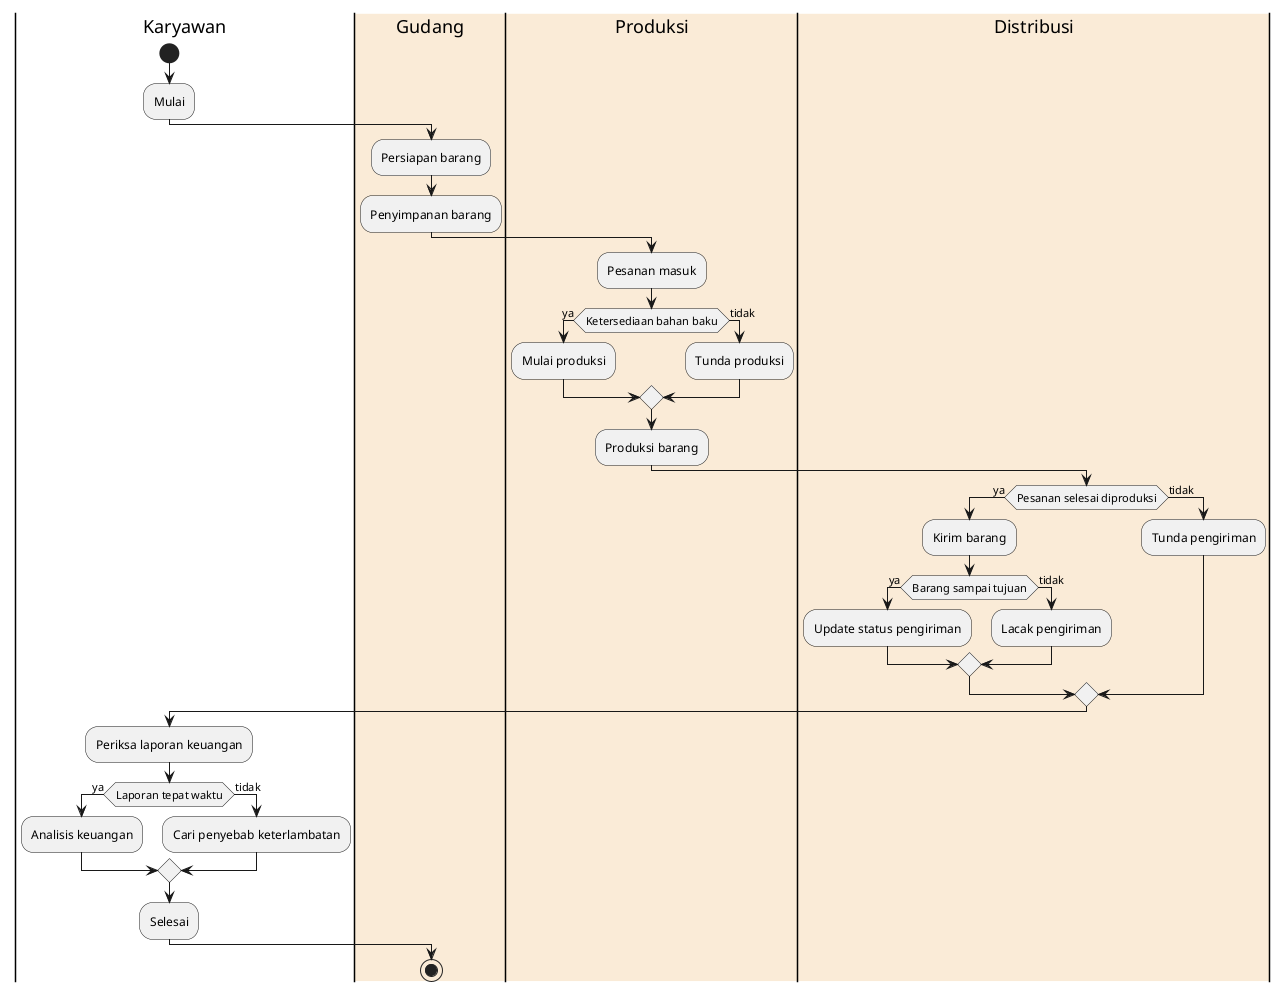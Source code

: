 @startuml diagram

|Karyawan|
start
:Mulai;
|#AntiqueWhite|Gudang|
:Persiapan barang;
:Penyimpanan barang;
|#AntiqueWhite|Produksi|
:Pesanan masuk;
if (Ketersediaan bahan baku) then (ya)
  :Mulai produksi;
else (tidak)
  :Tunda produksi;
endif
:Produksi barang;
|#AntiqueWhite|Distribusi|
if (Pesanan selesai diproduksi) then (ya)
  :Kirim barang;
  if (Barang sampai tujuan) then (ya)
    :Update status pengiriman;
  else (tidak)
    :Lacak pengiriman;
  endif
else (tidak)
  :Tunda pengiriman;
endif
|Karyawan|
:Periksa laporan keuangan;
if (Laporan tepat waktu) then (ya)
  :Analisis keuangan;
else (tidak)
  :Cari penyebab keterlambatan;
endif
:Selesai;
|Gudang|
stop

@enduml
